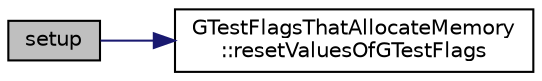 digraph "setup"
{
 // LATEX_PDF_SIZE
  edge [fontname="Helvetica",fontsize="10",labelfontname="Helvetica",labelfontsize="10"];
  node [fontname="Helvetica",fontsize="10",shape=record];
  rankdir="LR";
  Node1 [label="setup",height=0.2,width=0.4,color="black", fillcolor="grey75", style="filled", fontcolor="black",tooltip=" "];
  Node1 -> Node2 [color="midnightblue",fontsize="10",style="solid",fontname="Helvetica"];
  Node2 [label="GTestFlagsThatAllocateMemory\l::resetValuesOfGTestFlags",height=0.2,width=0.4,color="black", fillcolor="white", style="filled",URL="$class_g_test_flags_that_allocate_memory.html#a28fb001d0514639d761942697dbf0ff9",tooltip=" "];
}
